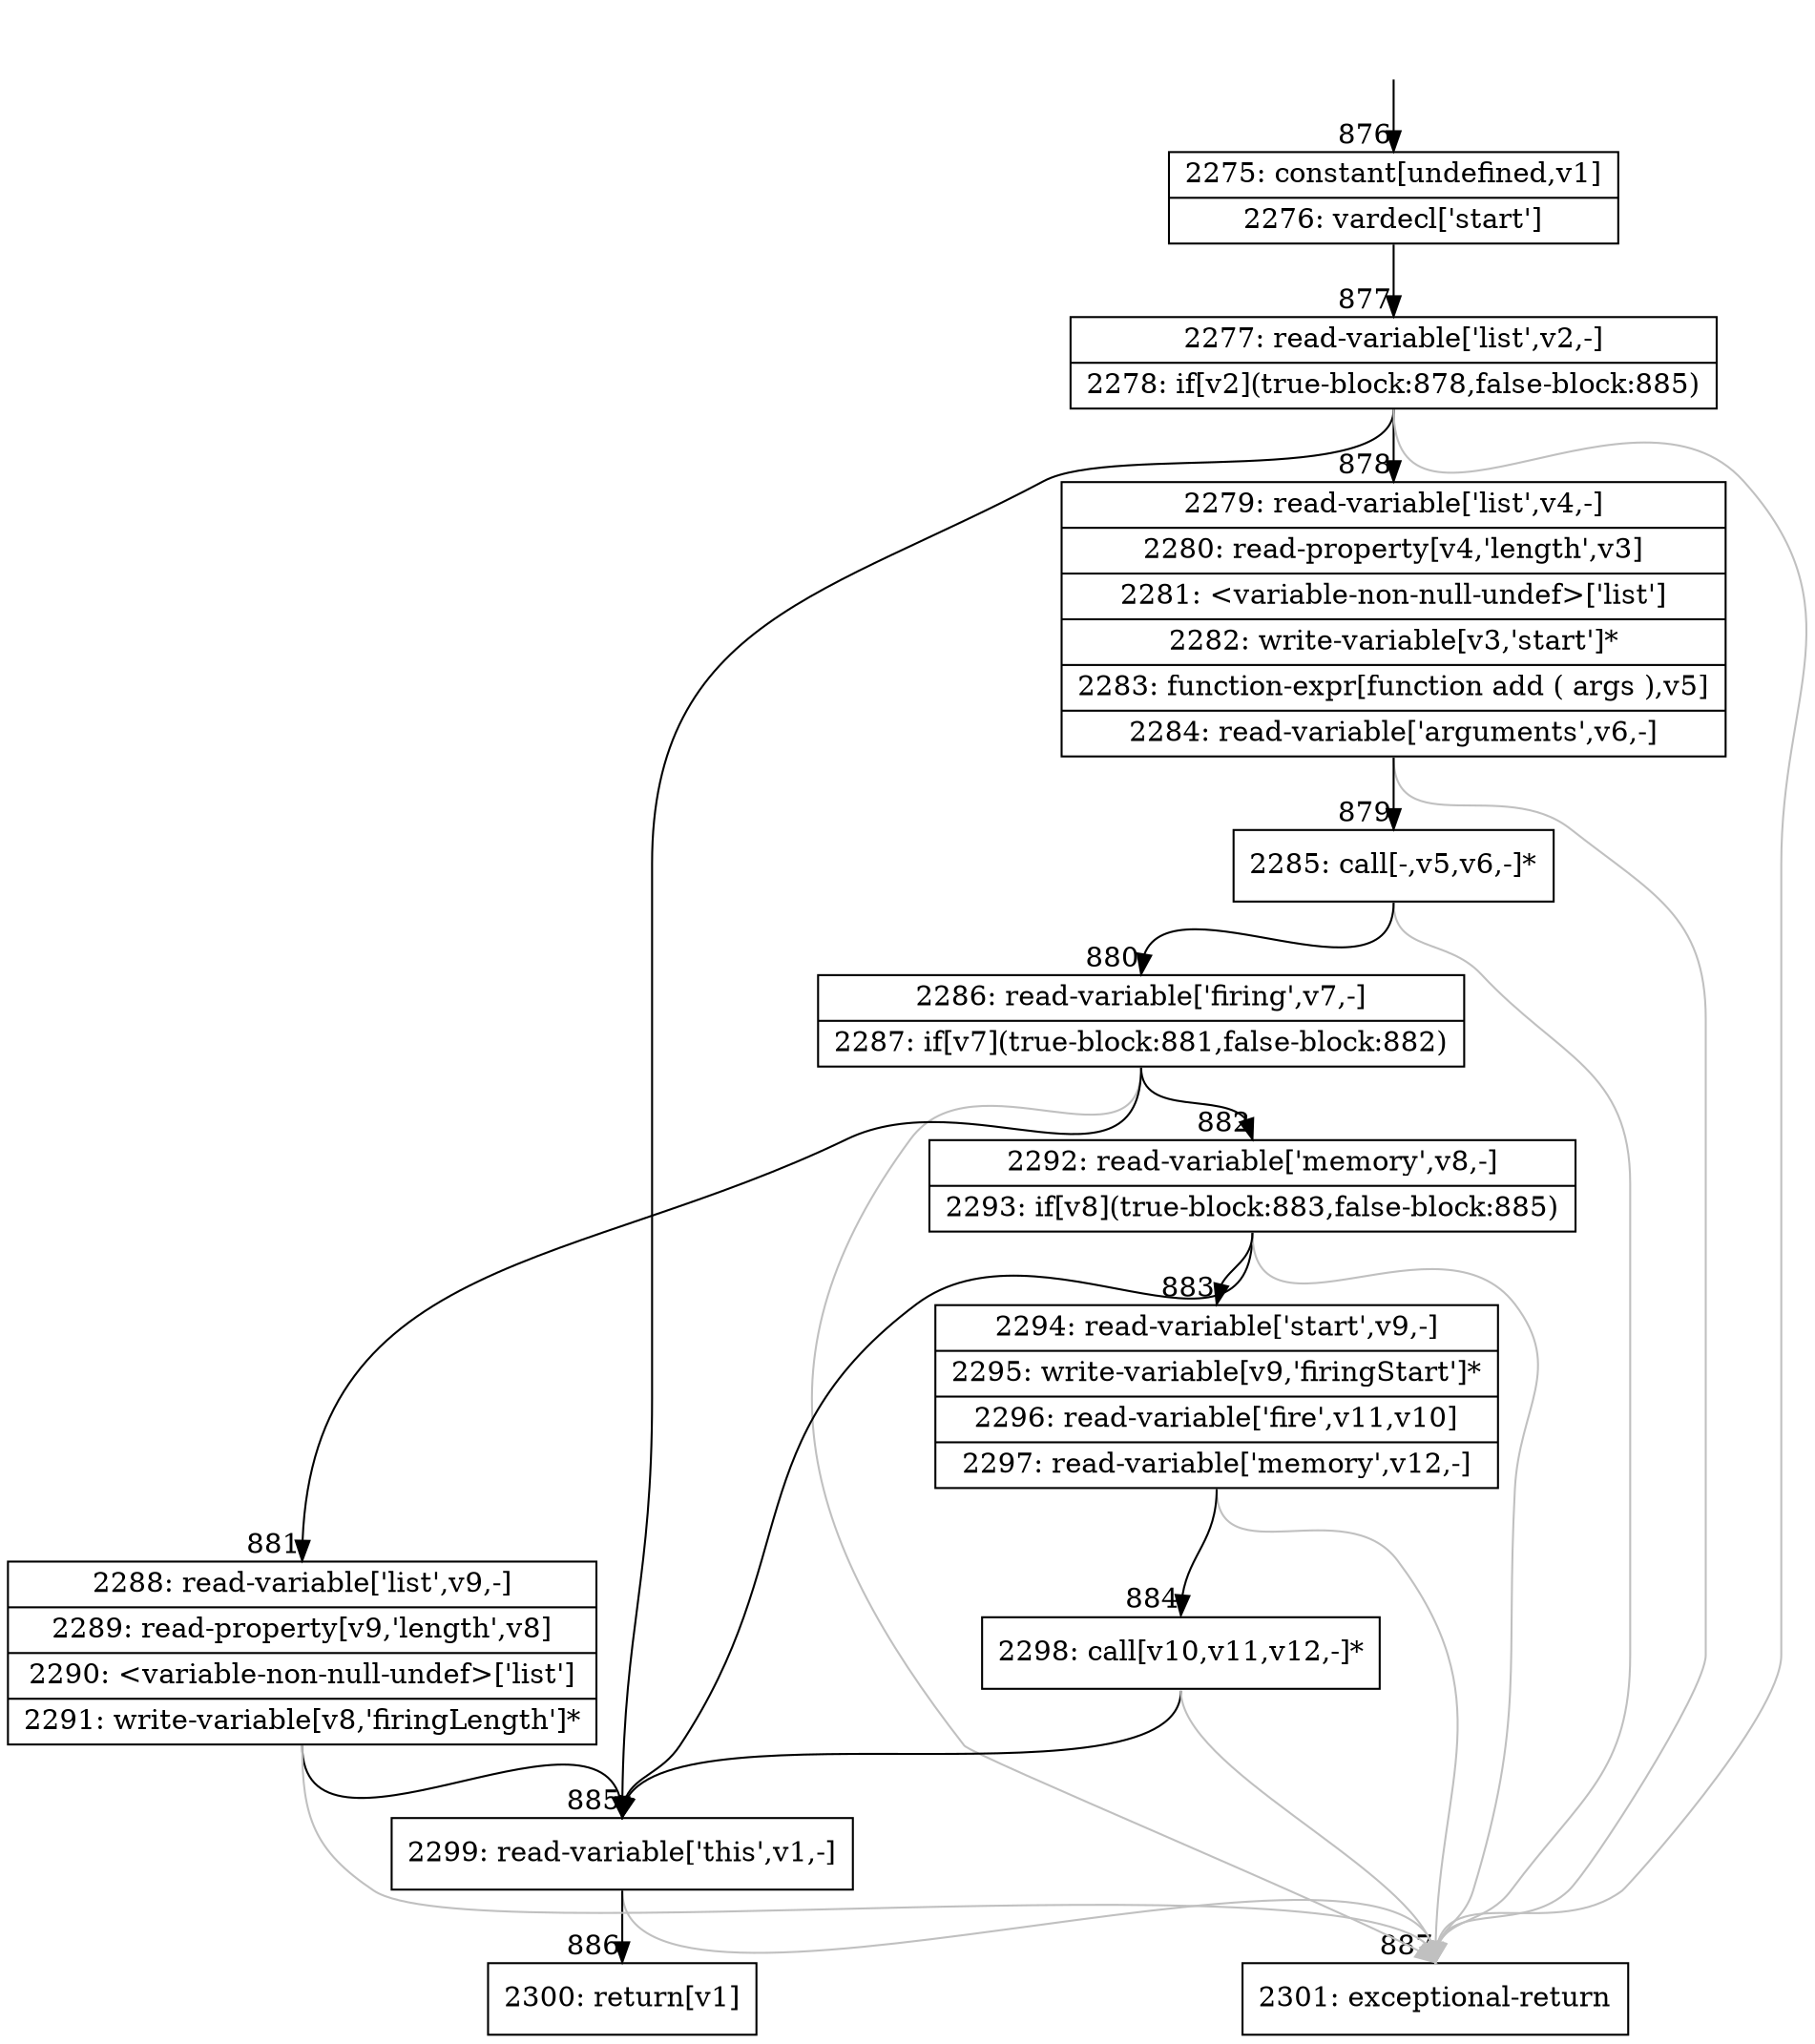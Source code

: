 digraph {
rankdir="TD"
BB_entry61[shape=none,label=""];
BB_entry61 -> BB876 [tailport=s, headport=n, headlabel="    876"]
BB876 [shape=record label="{2275: constant[undefined,v1]|2276: vardecl['start']}" ] 
BB876 -> BB877 [tailport=s, headport=n, headlabel="      877"]
BB877 [shape=record label="{2277: read-variable['list',v2,-]|2278: if[v2](true-block:878,false-block:885)}" ] 
BB877 -> BB878 [tailport=s, headport=n, headlabel="      878"]
BB877 -> BB885 [tailport=s, headport=n, headlabel="      885"]
BB877 -> BB887 [tailport=s, headport=n, color=gray, headlabel="      887"]
BB878 [shape=record label="{2279: read-variable['list',v4,-]|2280: read-property[v4,'length',v3]|2281: \<variable-non-null-undef\>['list']|2282: write-variable[v3,'start']*|2283: function-expr[function add ( args ),v5]|2284: read-variable['arguments',v6,-]}" ] 
BB878 -> BB879 [tailport=s, headport=n, headlabel="      879"]
BB878 -> BB887 [tailport=s, headport=n, color=gray]
BB879 [shape=record label="{2285: call[-,v5,v6,-]*}" ] 
BB879 -> BB880 [tailport=s, headport=n, headlabel="      880"]
BB879 -> BB887 [tailport=s, headport=n, color=gray]
BB880 [shape=record label="{2286: read-variable['firing',v7,-]|2287: if[v7](true-block:881,false-block:882)}" ] 
BB880 -> BB881 [tailport=s, headport=n, headlabel="      881"]
BB880 -> BB882 [tailport=s, headport=n, headlabel="      882"]
BB880 -> BB887 [tailport=s, headport=n, color=gray]
BB881 [shape=record label="{2288: read-variable['list',v9,-]|2289: read-property[v9,'length',v8]|2290: \<variable-non-null-undef\>['list']|2291: write-variable[v8,'firingLength']*}" ] 
BB881 -> BB885 [tailport=s, headport=n]
BB881 -> BB887 [tailport=s, headport=n, color=gray]
BB882 [shape=record label="{2292: read-variable['memory',v8,-]|2293: if[v8](true-block:883,false-block:885)}" ] 
BB882 -> BB883 [tailport=s, headport=n, headlabel="      883"]
BB882 -> BB885 [tailport=s, headport=n]
BB882 -> BB887 [tailport=s, headport=n, color=gray]
BB883 [shape=record label="{2294: read-variable['start',v9,-]|2295: write-variable[v9,'firingStart']*|2296: read-variable['fire',v11,v10]|2297: read-variable['memory',v12,-]}" ] 
BB883 -> BB884 [tailport=s, headport=n, headlabel="      884"]
BB883 -> BB887 [tailport=s, headport=n, color=gray]
BB884 [shape=record label="{2298: call[v10,v11,v12,-]*}" ] 
BB884 -> BB885 [tailport=s, headport=n]
BB884 -> BB887 [tailport=s, headport=n, color=gray]
BB885 [shape=record label="{2299: read-variable['this',v1,-]}" ] 
BB885 -> BB886 [tailport=s, headport=n, headlabel="      886"]
BB885 -> BB887 [tailport=s, headport=n, color=gray]
BB886 [shape=record label="{2300: return[v1]}" ] 
BB887 [shape=record label="{2301: exceptional-return}" ] 
}
